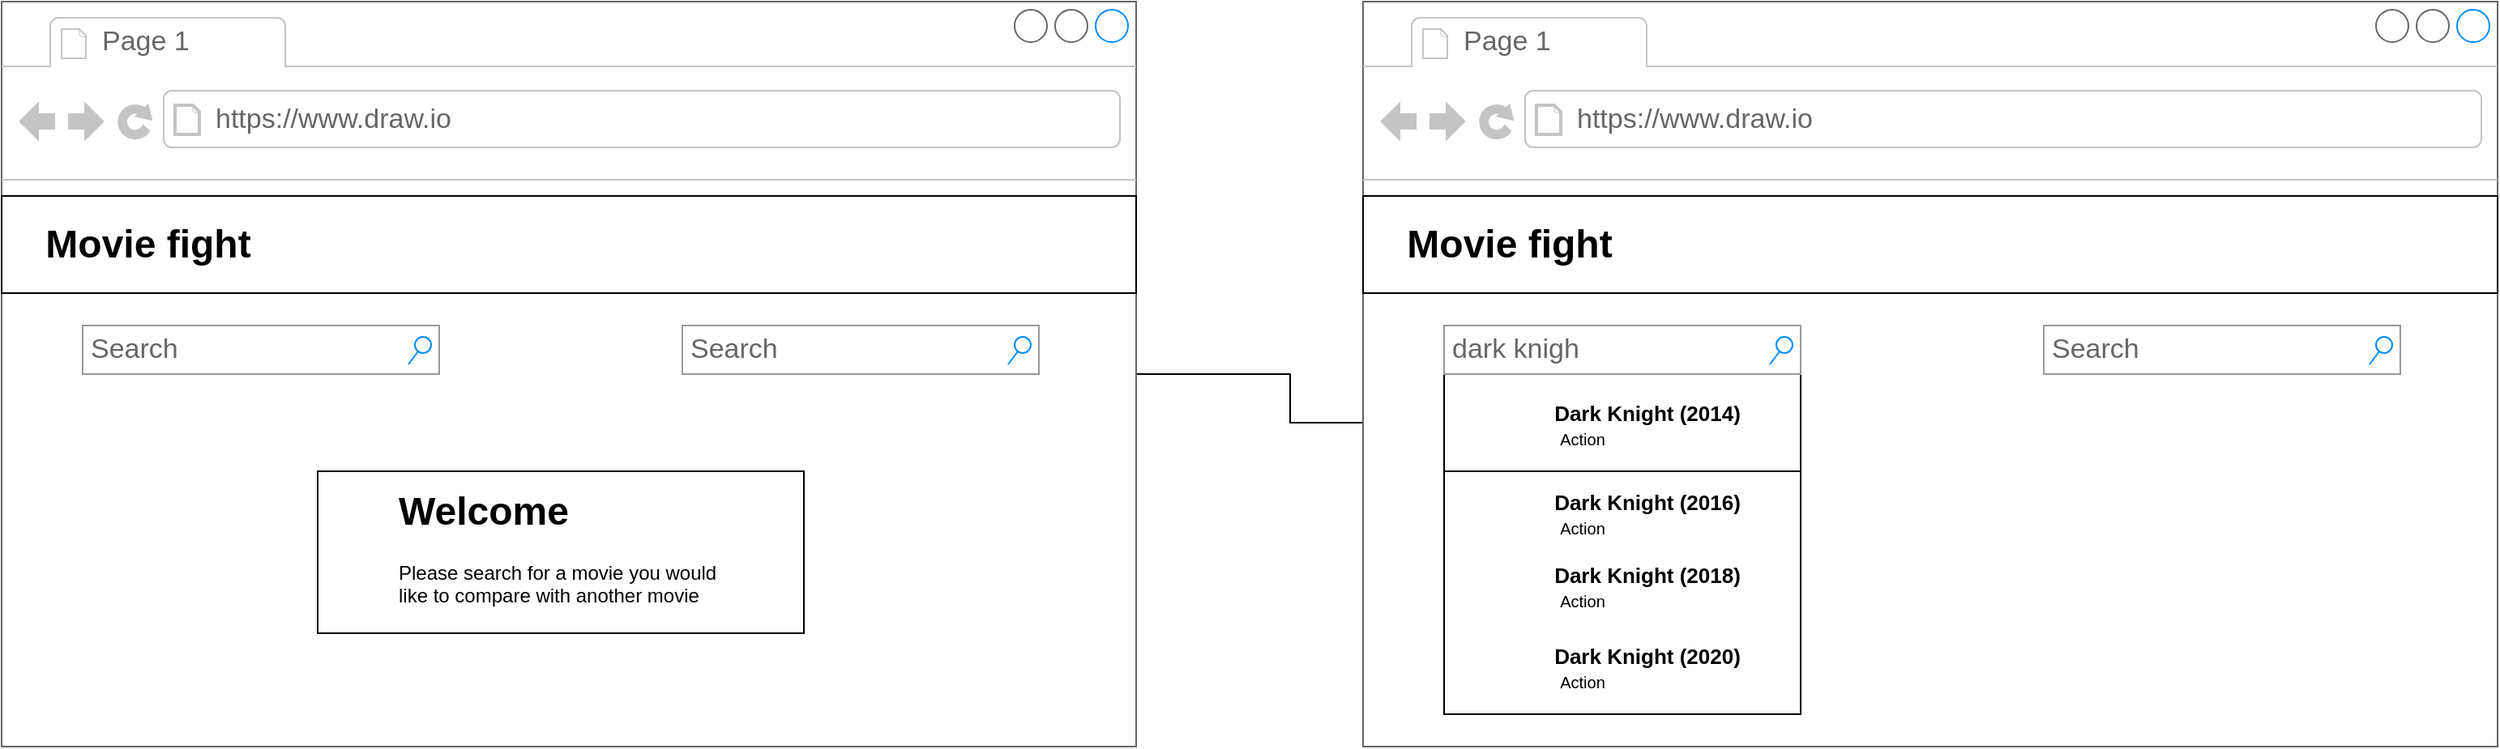 <mxfile version="18.0.2" type="github">
  <diagram id="DHmuu2M7g8fE88F-73Ma" name="Page-1">
    <mxGraphModel dx="1422" dy="786" grid="1" gridSize="10" guides="1" tooltips="1" connect="1" arrows="1" fold="1" page="1" pageScale="1" pageWidth="827" pageHeight="1169" math="0" shadow="0">
      <root>
        <mxCell id="0" />
        <mxCell id="1" parent="0" />
        <mxCell id="zLu3VVL79DZKazjj4UHu-55" style="edgeStyle=orthogonalEdgeStyle;rounded=0;orthogonalLoop=1;jettySize=auto;html=1;fontSize=10;" edge="1" parent="1" source="zLu3VVL79DZKazjj4UHu-3" target="zLu3VVL79DZKazjj4UHu-56">
          <mxGeometry relative="1" as="geometry">
            <mxPoint x="920" y="330" as="targetPoint" />
          </mxGeometry>
        </mxCell>
        <mxCell id="zLu3VVL79DZKazjj4UHu-3" value="" style="strokeWidth=1;shadow=0;dashed=0;align=center;html=1;shape=mxgraph.mockup.containers.browserWindow;rSize=0;strokeColor=#666666;strokeColor2=#008cff;strokeColor3=#c4c4c4;mainText=,;recursiveResize=0;" vertex="1" parent="1">
          <mxGeometry x="90" y="100" width="700" height="460" as="geometry" />
        </mxCell>
        <mxCell id="zLu3VVL79DZKazjj4UHu-4" value="Page 1" style="strokeWidth=1;shadow=0;dashed=0;align=center;html=1;shape=mxgraph.mockup.containers.anchor;fontSize=17;fontColor=#666666;align=left;" vertex="1" parent="zLu3VVL79DZKazjj4UHu-3">
          <mxGeometry x="60" y="12" width="110" height="26" as="geometry" />
        </mxCell>
        <mxCell id="zLu3VVL79DZKazjj4UHu-5" value="https://www.draw.io" style="strokeWidth=1;shadow=0;dashed=0;align=center;html=1;shape=mxgraph.mockup.containers.anchor;rSize=0;fontSize=17;fontColor=#666666;align=left;" vertex="1" parent="zLu3VVL79DZKazjj4UHu-3">
          <mxGeometry x="130" y="60" width="250" height="26" as="geometry" />
        </mxCell>
        <mxCell id="zLu3VVL79DZKazjj4UHu-9" value="Search" style="strokeWidth=1;shadow=0;dashed=0;align=center;html=1;shape=mxgraph.mockup.forms.searchBox;strokeColor=#999999;mainText=;strokeColor2=#008cff;fontColor=#666666;fontSize=17;align=left;spacingLeft=3;" vertex="1" parent="zLu3VVL79DZKazjj4UHu-3">
          <mxGeometry x="50" y="200" width="220" height="30" as="geometry" />
        </mxCell>
        <mxCell id="zLu3VVL79DZKazjj4UHu-10" value="Search" style="strokeWidth=1;shadow=0;dashed=0;align=center;html=1;shape=mxgraph.mockup.forms.searchBox;strokeColor=#999999;mainText=;strokeColor2=#008cff;fontColor=#666666;fontSize=17;align=left;spacingLeft=3;" vertex="1" parent="zLu3VVL79DZKazjj4UHu-3">
          <mxGeometry x="420" y="200" width="220" height="30" as="geometry" />
        </mxCell>
        <mxCell id="zLu3VVL79DZKazjj4UHu-11" value="" style="rounded=0;whiteSpace=wrap;html=1;" vertex="1" parent="zLu3VVL79DZKazjj4UHu-3">
          <mxGeometry x="195" y="290" width="300" height="100" as="geometry" />
        </mxCell>
        <mxCell id="zLu3VVL79DZKazjj4UHu-13" value="&lt;h1&gt;Welcome&amp;nbsp;&lt;/h1&gt;&lt;p&gt;Please search for a movie you would like to compare with another movie&lt;/p&gt;" style="text;html=1;strokeColor=none;fillColor=none;spacing=5;spacingTop=-20;whiteSpace=wrap;overflow=hidden;rounded=0;" vertex="1" parent="zLu3VVL79DZKazjj4UHu-3">
          <mxGeometry x="240" y="295" width="210" height="90" as="geometry" />
        </mxCell>
        <mxCell id="zLu3VVL79DZKazjj4UHu-7" value="" style="rounded=0;whiteSpace=wrap;html=1;" vertex="1" parent="1">
          <mxGeometry x="90" y="220" width="700" height="60" as="geometry" />
        </mxCell>
        <mxCell id="zLu3VVL79DZKazjj4UHu-8" value="Movie fight" style="text;strokeColor=none;fillColor=none;html=1;fontSize=24;fontStyle=1;verticalAlign=middle;align=center;" vertex="1" parent="1">
          <mxGeometry x="130" y="230" width="100" height="40" as="geometry" />
        </mxCell>
        <mxCell id="zLu3VVL79DZKazjj4UHu-15" value="" style="strokeWidth=1;shadow=0;dashed=0;align=center;html=1;shape=mxgraph.mockup.containers.browserWindow;rSize=0;strokeColor=#666666;strokeColor2=#008cff;strokeColor3=#c4c4c4;mainText=,;recursiveResize=0;" vertex="1" parent="1">
          <mxGeometry x="930" y="100" width="700" height="460" as="geometry" />
        </mxCell>
        <mxCell id="zLu3VVL79DZKazjj4UHu-25" value="" style="rounded=0;whiteSpace=wrap;html=1;" vertex="1" parent="zLu3VVL79DZKazjj4UHu-15">
          <mxGeometry x="50" y="230" width="220" height="210" as="geometry" />
        </mxCell>
        <mxCell id="zLu3VVL79DZKazjj4UHu-56" value="" style="rounded=0;whiteSpace=wrap;html=1;fontSize=10;" vertex="1" parent="zLu3VVL79DZKazjj4UHu-15">
          <mxGeometry x="50" y="230" width="220" height="60" as="geometry" />
        </mxCell>
        <mxCell id="zLu3VVL79DZKazjj4UHu-16" value="Page 1" style="strokeWidth=1;shadow=0;dashed=0;align=center;html=1;shape=mxgraph.mockup.containers.anchor;fontSize=17;fontColor=#666666;align=left;" vertex="1" parent="zLu3VVL79DZKazjj4UHu-15">
          <mxGeometry x="60" y="12" width="110" height="26" as="geometry" />
        </mxCell>
        <mxCell id="zLu3VVL79DZKazjj4UHu-17" value="https://www.draw.io" style="strokeWidth=1;shadow=0;dashed=0;align=center;html=1;shape=mxgraph.mockup.containers.anchor;rSize=0;fontSize=17;fontColor=#666666;align=left;" vertex="1" parent="zLu3VVL79DZKazjj4UHu-15">
          <mxGeometry x="130" y="60" width="250" height="26" as="geometry" />
        </mxCell>
        <mxCell id="zLu3VVL79DZKazjj4UHu-18" value="dark knigh" style="strokeWidth=1;shadow=0;dashed=0;align=center;html=1;shape=mxgraph.mockup.forms.searchBox;strokeColor=#999999;mainText=;strokeColor2=#008cff;fontColor=#666666;fontSize=17;align=left;spacingLeft=3;" vertex="1" parent="zLu3VVL79DZKazjj4UHu-15">
          <mxGeometry x="50" y="200" width="220" height="30" as="geometry" />
        </mxCell>
        <mxCell id="zLu3VVL79DZKazjj4UHu-19" value="Search" style="strokeWidth=1;shadow=0;dashed=0;align=center;html=1;shape=mxgraph.mockup.forms.searchBox;strokeColor=#999999;mainText=;strokeColor2=#008cff;fontColor=#666666;fontSize=17;align=left;spacingLeft=3;" vertex="1" parent="zLu3VVL79DZKazjj4UHu-15">
          <mxGeometry x="420" y="200" width="220" height="30" as="geometry" />
        </mxCell>
        <mxCell id="zLu3VVL79DZKazjj4UHu-26" value="" style="shape=image;html=1;verticalAlign=top;verticalLabelPosition=bottom;labelBackgroundColor=#ffffff;imageAspect=0;aspect=fixed;image=https://cdn1.iconfinder.com/data/icons/seo-and-web-development-6/32/development_picture_illustration_design_image-128.png" vertex="1" parent="zLu3VVL79DZKazjj4UHu-15">
          <mxGeometry x="60" y="240" width="50" height="50" as="geometry" />
        </mxCell>
        <mxCell id="zLu3VVL79DZKazjj4UHu-27" value="" style="shape=image;html=1;verticalAlign=top;verticalLabelPosition=bottom;labelBackgroundColor=#ffffff;imageAspect=0;aspect=fixed;image=https://cdn1.iconfinder.com/data/icons/seo-and-web-development-6/32/development_picture_illustration_design_image-128.png" vertex="1" parent="zLu3VVL79DZKazjj4UHu-15">
          <mxGeometry x="60" y="290" width="50" height="50" as="geometry" />
        </mxCell>
        <mxCell id="zLu3VVL79DZKazjj4UHu-28" value="" style="shape=image;html=1;verticalAlign=top;verticalLabelPosition=bottom;labelBackgroundColor=#ffffff;imageAspect=0;aspect=fixed;image=https://cdn1.iconfinder.com/data/icons/seo-and-web-development-6/32/development_picture_illustration_design_image-128.png" vertex="1" parent="zLu3VVL79DZKazjj4UHu-15">
          <mxGeometry x="60" y="335" width="50" height="50" as="geometry" />
        </mxCell>
        <mxCell id="zLu3VVL79DZKazjj4UHu-30" value="" style="shape=image;html=1;verticalAlign=top;verticalLabelPosition=bottom;labelBackgroundColor=#ffffff;imageAspect=0;aspect=fixed;image=https://cdn1.iconfinder.com/data/icons/seo-and-web-development-6/32/development_picture_illustration_design_image-128.png" vertex="1" parent="zLu3VVL79DZKazjj4UHu-15">
          <mxGeometry x="60" y="390" width="50" height="50" as="geometry" />
        </mxCell>
        <mxCell id="zLu3VVL79DZKazjj4UHu-32" value="&lt;p style=&quot;line-height: 1.3;&quot;&gt;&lt;span style=&quot;font-size: 13px;&quot;&gt;Dark Knight (2014)&lt;/span&gt;&lt;br&gt;&lt;/p&gt;" style="text;strokeColor=none;fillColor=none;html=1;fontSize=24;fontStyle=1;verticalAlign=middle;align=center;" vertex="1" parent="zLu3VVL79DZKazjj4UHu-15">
          <mxGeometry x="130" y="230" width="90" height="40" as="geometry" />
        </mxCell>
        <mxCell id="zLu3VVL79DZKazjj4UHu-33" value="&lt;p style=&quot;line-height: 1.3;&quot;&gt;&lt;font style=&quot;font-size: 10px; font-weight: normal;&quot;&gt;Action&lt;/font&gt;&lt;/p&gt;" style="text;strokeColor=none;fillColor=none;html=1;fontSize=24;fontStyle=1;verticalAlign=middle;align=center;" vertex="1" parent="zLu3VVL79DZKazjj4UHu-15">
          <mxGeometry x="90" y="245" width="90" height="40" as="geometry" />
        </mxCell>
        <mxCell id="zLu3VVL79DZKazjj4UHu-47" value="&lt;p style=&quot;line-height: 1.3;&quot;&gt;&lt;span style=&quot;font-size: 13px;&quot;&gt;Dark Knight (2016)&lt;/span&gt;&lt;br&gt;&lt;/p&gt;" style="text;strokeColor=none;fillColor=none;html=1;fontSize=24;fontStyle=1;verticalAlign=middle;align=center;" vertex="1" parent="zLu3VVL79DZKazjj4UHu-15">
          <mxGeometry x="130" y="285" width="90" height="40" as="geometry" />
        </mxCell>
        <mxCell id="zLu3VVL79DZKazjj4UHu-48" value="&lt;p style=&quot;line-height: 1.3;&quot;&gt;&lt;font style=&quot;font-size: 10px; font-weight: normal;&quot;&gt;Action&lt;/font&gt;&lt;/p&gt;" style="text;strokeColor=none;fillColor=none;html=1;fontSize=24;fontStyle=1;verticalAlign=middle;align=center;" vertex="1" parent="zLu3VVL79DZKazjj4UHu-15">
          <mxGeometry x="90" y="300" width="90" height="40" as="geometry" />
        </mxCell>
        <mxCell id="zLu3VVL79DZKazjj4UHu-50" value="&lt;p style=&quot;line-height: 1.3;&quot;&gt;&lt;span style=&quot;font-size: 13px;&quot;&gt;Dark Knight (2018)&lt;/span&gt;&lt;br&gt;&lt;/p&gt;" style="text;strokeColor=none;fillColor=none;html=1;fontSize=24;fontStyle=1;verticalAlign=middle;align=center;" vertex="1" parent="zLu3VVL79DZKazjj4UHu-15">
          <mxGeometry x="130" y="330" width="90" height="40" as="geometry" />
        </mxCell>
        <mxCell id="zLu3VVL79DZKazjj4UHu-51" value="&lt;p style=&quot;line-height: 1.3;&quot;&gt;&lt;font style=&quot;font-size: 10px; font-weight: normal;&quot;&gt;Action&lt;/font&gt;&lt;/p&gt;" style="text;strokeColor=none;fillColor=none;html=1;fontSize=24;fontStyle=1;verticalAlign=middle;align=center;" vertex="1" parent="zLu3VVL79DZKazjj4UHu-15">
          <mxGeometry x="90" y="345" width="90" height="40" as="geometry" />
        </mxCell>
        <mxCell id="zLu3VVL79DZKazjj4UHu-53" value="&lt;p style=&quot;line-height: 1.3;&quot;&gt;&lt;span style=&quot;font-size: 13px;&quot;&gt;Dark Knight (2020)&lt;/span&gt;&lt;br&gt;&lt;/p&gt;" style="text;strokeColor=none;fillColor=none;html=1;fontSize=24;fontStyle=1;verticalAlign=middle;align=center;" vertex="1" parent="zLu3VVL79DZKazjj4UHu-15">
          <mxGeometry x="130" y="380" width="90" height="40" as="geometry" />
        </mxCell>
        <mxCell id="zLu3VVL79DZKazjj4UHu-54" value="&lt;p style=&quot;line-height: 1.3;&quot;&gt;&lt;font style=&quot;font-size: 10px; font-weight: normal;&quot;&gt;Action&lt;/font&gt;&lt;/p&gt;" style="text;strokeColor=none;fillColor=none;html=1;fontSize=24;fontStyle=1;verticalAlign=middle;align=center;" vertex="1" parent="zLu3VVL79DZKazjj4UHu-15">
          <mxGeometry x="90" y="395" width="90" height="40" as="geometry" />
        </mxCell>
        <mxCell id="zLu3VVL79DZKazjj4UHu-57" value="" style="shape=image;html=1;verticalAlign=top;verticalLabelPosition=bottom;labelBackgroundColor=#ffffff;imageAspect=0;aspect=fixed;image=https://cdn2.iconfinder.com/data/icons/font-awesome/1792/hand-pointer-o-128.png;fontSize=10;" vertex="1" parent="zLu3VVL79DZKazjj4UHu-15">
          <mxGeometry x="238" y="256" width="34" height="34" as="geometry" />
        </mxCell>
        <mxCell id="zLu3VVL79DZKazjj4UHu-22" value="" style="rounded=0;whiteSpace=wrap;html=1;" vertex="1" parent="1">
          <mxGeometry x="930" y="220" width="700" height="60" as="geometry" />
        </mxCell>
        <mxCell id="zLu3VVL79DZKazjj4UHu-23" value="Movie fight" style="text;strokeColor=none;fillColor=none;html=1;fontSize=24;fontStyle=1;verticalAlign=middle;align=center;" vertex="1" parent="1">
          <mxGeometry x="970" y="230" width="100" height="40" as="geometry" />
        </mxCell>
      </root>
    </mxGraphModel>
  </diagram>
</mxfile>

